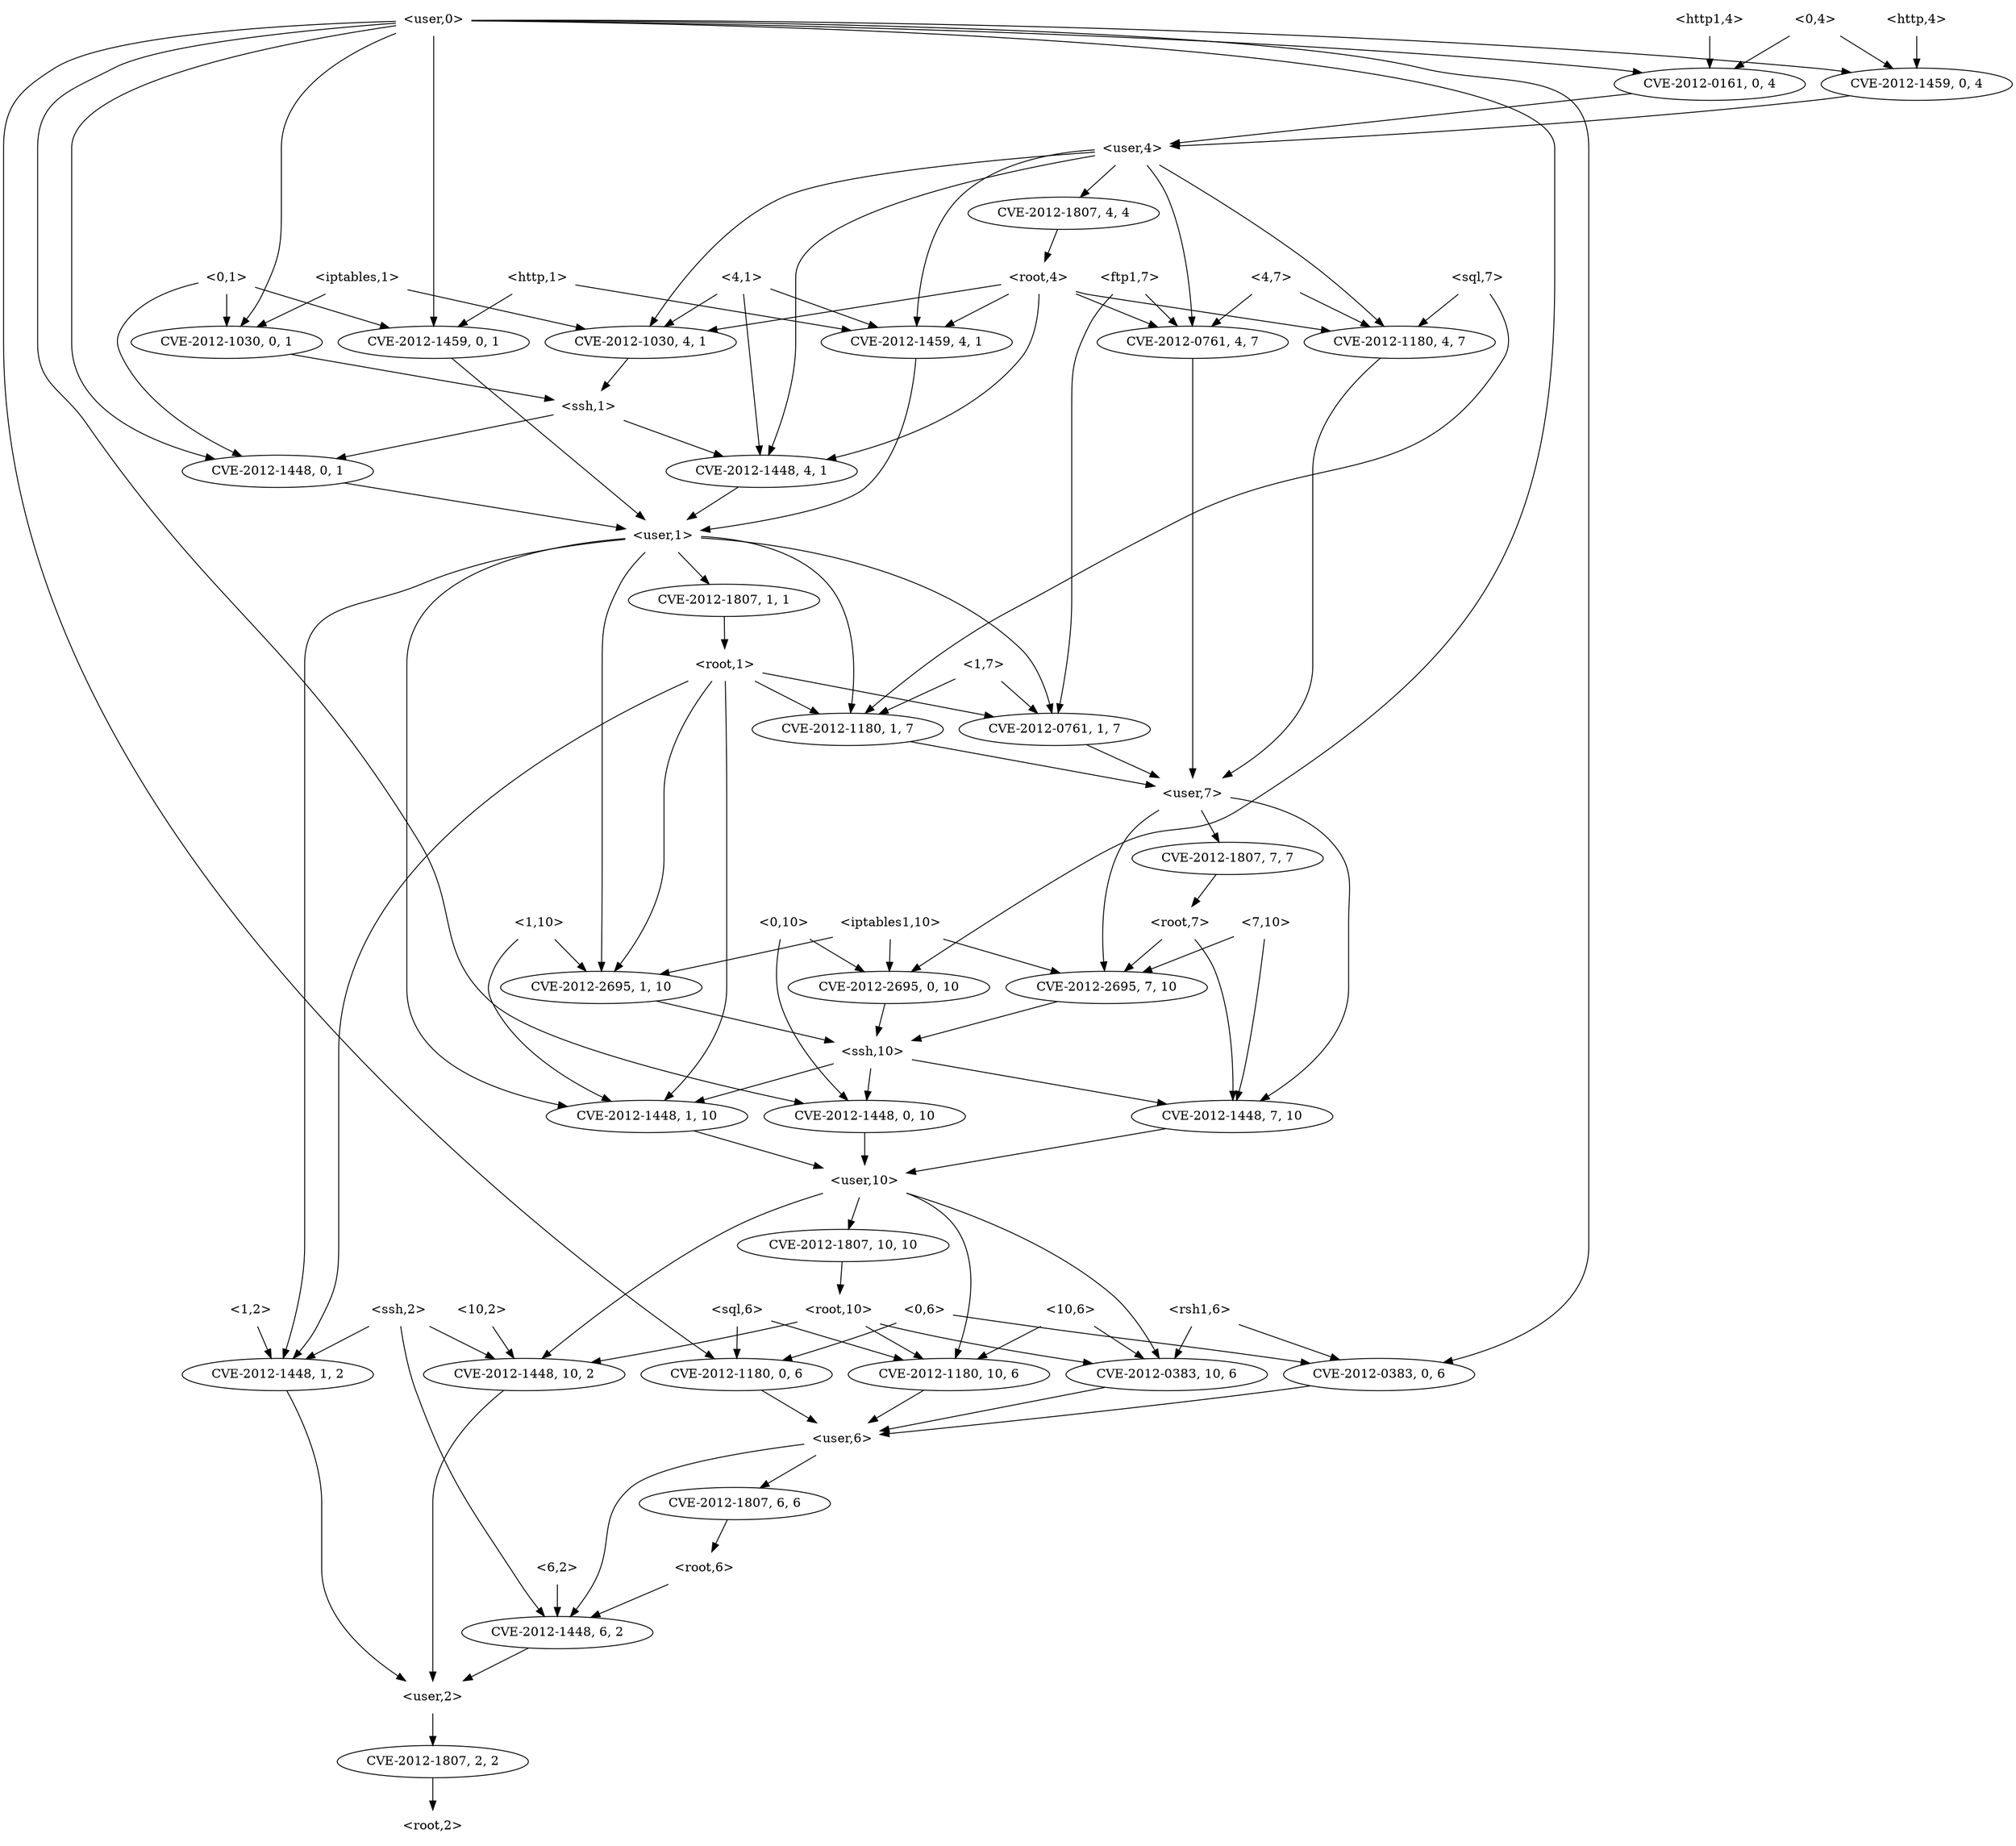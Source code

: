 strict digraph {
	graph [bb="0,0,1687.9,2052"];
	node [label="\N"];
	"<v_rsh1,10,6>"	 [height=0.5,
		label=<CVE-2012-0383, 10, 6>,
		pos="1204.9,522",
		width=2.5686];
	"<user,6>"	 [height=0.5,
		pos="1102.9,450",
		shape=plaintext,
		width=0.91667];
	"<v_rsh1,10,6>" -> "<user,6>"	 [pos="e,1127.7,468.04 1181,504.59 1167.6,495.4 1150.7,483.8 1136.1,473.75"];
	"<v_ssh,6,2>"	 [height=0.5,
		label=<CVE-2012-1448, 6, 2>,
		pos="834.92,234",
		width=2.4499];
	"<user,6>" -> "<v_ssh,6,2>"	 [pos="e,849.81,252.13 1069.6,434.21 1049.5,424.6 1023.8,411.08 1002.9,396 945.02,354.16 886.95,293.31 856.57,259.67"];
	"<v_root,6,6>"	 [height=0.5,
		label=<CVE-2012-1807, 6, 6>,
		pos="1099.9,378",
		width=2.4499];
	"<user,6>" -> "<v_root,6,6>"	 [pos="e,1100.7,396.1 1102.2,431.7 1101.8,423.98 1101.4,414.71 1101.1,406.11"];
	"<v_ssh,7,10>"	 [height=0.5,
		label=<CVE-2012-1448, 7, 10>,
		pos="661.92,810",
		width=2.5686];
	"<user,10>"	 [height=0.5,
		pos="1017.9,738",
		shape=plaintext,
		width=1.0069];
	"<v_ssh,7,10>" -> "<user,10>"	 [pos="e,981.29,746.2 724.74,796.65 795.27,782.78 908.08,760.6 971.22,748.18"];
	"<user,10>" -> "<v_rsh1,10,6>"	 [pos="e,1213.1,540.21 1054.3,726.28 1101.6,710.16 1182.3,674.67 1216.9,612 1227.4,593 1222.9,568.35 1216.7,549.81"];
	"<v_ssh,10,2>"	 [height=0.5,
		label=<CVE-2012-1448, 10, 2>,
		pos="789.92,522",
		width=2.5686];
	"<user,10>" -> "<v_ssh,10,2>"	 [pos="e,787.07,540.09 981.55,732.32 929.35,724.83 837.02,708.46 814.92,684 781.75,647.29 782.24,585.59 785.87,550.18"];
	"<v_root,10,10>"	 [height=0.5,
		label=<CVE-2012-1807, 10, 10>,
		pos="920.92,666",
		width=2.7013];
	"<user,10>" -> "<v_root,10,10>"	 [pos="e,943.95,683.62 993.94,719.7 981.3,710.58 965.65,699.28 952.08,689.49"];
	"<v_sql,10,6>"	 [height=0.5,
		label=<CVE-2012-1180, 10, 6>,
		pos="1000.9,522",
		width=2.5686];
	"<user,10>" -> "<v_sql,10,6>"	 [pos="e,1006.5,540.29 1021.6,719.91 1023.6,709.57 1025.9,696.09 1026.9,684 1030.9,636.6 1018.5,582.07 1009.4,550.19"];
	"<v_http,4,1>"	 [height=0.5,
		label=<CVE-2012-1459, 4, 1>,
		pos="566.92,1674",
		width=2.4499];
	"<user,1>"	 [height=0.5,
		pos="766.92,1458",
		shape=plaintext,
		width=0.91667];
	"<v_http,4,1>" -> "<user,1>"	 [pos="e,733.91,1463.1 568.28,1656 571.75,1623.6 583.75,1552.8 623.92,1512 650.67,1484.9 692.54,1471.5 724.07,1465"];
	"<v_ssh,1,2>"	 [height=0.5,
		label=<CVE-2012-1448, 1, 2>,
		pos="540.92,522",
		width=2.4499];
	"<user,1>" -> "<v_ssh,1,2>"	 [pos="e,489.72,536.69 733.91,1454 690.67,1448.9 613.58,1435.9 555.92,1404 434.73,1336.9 348.92,1309.5 348.92,1171 348.92,1171 348.92,1171\
 348.92,665 348.92,598.67 423.91,559.78 480.16,539.95"];
	"<v_sql,1,7>"	 [height=0.5,
		label=<CVE-2012-1180, 1, 7>,
		pos="502.92,1242",
		width=2.4499];
	"<user,1>" -> "<v_sql,1,7>"	 [pos="e,502.39,1260.2 733.68,1449.8 680.26,1436.3 575.85,1402.3 521.92,1332 508.43,1314.4 504.01,1289.4 502.78,1270.3"];
	"<v_ftp1,1,7>"	 [height=0.5,
		label=<CVE-2012-0761, 1, 7>,
		pos="697.92,1242",
		width=2.4499];
	"<user,1>" -> "<v_ftp1,1,7>"	 [pos="e,696.52,1260.4 745.27,1439.9 734.92,1430.5 723.39,1417.9 716.92,1404 696.7,1360.7 694.94,1304 696.05,1270.7"];
	"<v_root,1,1>"	 [height=0.5,
		label=<CVE-2012-1807, 1, 1>,
		pos="813.92,1386",
		width=2.4499];
	"<user,1>" -> "<v_root,1,1>"	 [pos="e,802.43,1404.1 778.54,1439.7 784.06,1431.5 790.77,1421.5 796.85,1412.4"];
	"<v_iptables1,1,10>"	 [height=0.5,
		label=<CVE-2012-2695, 1, 10>,
		pos="1221.9,954",
		width=2.5686];
	"<user,1>" -> "<v_iptables1,1,10>"	 [pos="e,1231.4,972.14 800.19,1455.5 918.52,1449.5 1311.9,1421.3 1311.9,1315 1311.9,1315 1311.9,1315 1311.9,1241 1311.9,1141.2 1261.4,1030.5\
 1236.1,981.16"];
	"<v_ssh,1,10>"	 [height=0.5,
		label=<CVE-2012-1448, 1, 10>,
		pos="1342.9,810",
		width=2.5686];
	"<user,1>" -> "<v_ssh,1,10>"	 [pos="e,1373.3,827.2 800.18,1455.9 894.86,1452.4 1164.1,1439.5 1243.9,1404 1419.7,1325.8 1456.9,1219.4 1456.9,1027 1456.9,1027 1456.9,\
1027 1456.9,953 1456.9,909.81 1445.2,897.46 1417.9,864 1408,851.85 1394.7,841.22 1382,832.73"];
	"<0,1>"	 [height=0.5,
		pos="1281.9,1746",
		shape=plaintext,
		width=0.75];
	"<v_http,0,1>"	 [height=0.5,
		label=<CVE-2012-1459, 0, 1>,
		pos="1031.9,1674",
		width=2.4499];
	"<0,1>" -> "<v_http,0,1>"	 [pos="e,1081.9,1689 1254.7,1737.4 1215.8,1726.5 1143.4,1706.2 1091.7,1691.7"];
	"<v_iptables,0,1>"	 [height=0.5,
		label=<CVE-2012-1030, 0, 1>,
		pos="1226.9,1674",
		width=2.4499];
	"<0,1>" -> "<v_iptables,0,1>"	 [pos="e,1240.4,1692.1 1268.3,1727.7 1261.8,1719.4 1253.9,1709.3 1246.7,1700.1"];
	"<v_ssh,0,1>"	 [height=0.5,
		label=<CVE-2012-1448, 0, 1>,
		pos="1225.9,1530",
		width=2.4499];
	"<0,1>" -> "<v_ssh,0,1>"	 [pos="e,1245.2,1547.7 1300.5,1727.8 1309.4,1718.2 1319.2,1705.5 1323.9,1692 1329.2,1676.9 1329.1,1671.1 1323.9,1656 1309.9,1615.3 1276.5\
,1577.8 1252.6,1554.7"];
	"<v_http,0,1>" -> "<user,1>"	 [pos="e,787.98,1476 1011.1,1656.2 964.12,1618.3 849.6,1525.8 795.78,1482.3"];
	"<ssh,1>"	 [height=0.5,
		pos="1060.9,1602",
		shape=plaintext,
		width=0.84028];
	"<v_iptables,0,1>" -> "<ssh,1>"	 [pos="e,1091.3,1615.8 1190.1,1657.5 1163.5,1646.3 1127.7,1631.2 1100.5,1619.7"];
	"<v_ssh,0,1>" -> "<user,1>"	 [pos="e,800.13,1464.1 1157.2,1518.5 1061.3,1503.9 890.28,1477.8 810.34,1465.6"];
	"<v_ftp1,4,7>"	 [height=0.5,
		label=<CVE-2012-0761, 4, 7>,
		pos="101.92,1674",
		width=2.4499];
	"<user,7>"	 [height=0.5,
		pos="540.92,1170",
		shape=plaintext,
		width=0.91667];
	"<v_ftp1,4,7>" -> "<user,7>"	 [pos="e,507.64,1171.2 131.93,1657 169.76,1634.4 229.92,1589.2 229.92,1531 229.92,1531 229.92,1531 229.92,1313 229.92,1196.8 411.91,1175.3\
 497.46,1171.6"];
	"<v_iptables1,7,10>"	 [height=0.5,
		label=<CVE-2012-2695, 7, 10>,
		pos="775.92,954",
		width=2.5686];
	"<user,7>" -> "<v_iptables1,7,10>"	 [pos="e,779.18,972.09 574.24,1165.2 627.99,1158.5 730.19,1142.4 753.92,1116 786.87,1079.3 785.07,1017.6 780.61,982.18"];
	"<user,7>" -> "<v_ssh,7,10>"	 [pos="e,651.46,828.28 543.98,1151.8 547.33,1133.8 553.14,1104.7 559.92,1080 586.76,982.29 592.22,956.8 632.92,864 636.84,855.07 641.73\
,845.63 646.38,837.23"];
	"<v_root,7,7>"	 [height=0.5,
		label=<CVE-2012-1807, 7, 7>,
		pos="656.92,1098",
		width=2.4499];
	"<user,7>" -> "<v_root,7,7>"	 [pos="e,630.03,1115.2 569.3,1151.9 584.91,1142.5 604.45,1130.7 621.11,1120.6"];
	"<root,7>"	 [height=0.5,
		pos="639.92,1026",
		shape=plaintext,
		width=0.89583];
	"<root,7>" -> "<v_iptables1,7,10>"	 [pos="e,744.55,971.15 672.49,1008.2 691.44,998.48 715.47,986.11 735.6,975.75"];
	"<root,7>" -> "<v_ssh,7,10>"	 [pos="e,653.23,828.17 637.97,1007.9 635.06,978.23 630.9,915.59 640.92,864 642.65,855.06 645.85,845.7 649.24,837.38"];
	"<ssh,10>"	 [height=0.5,
		pos="1017.9,882",
		shape=plaintext,
		width=0.94444];
	"<v_iptables1,7,10>" -> "<ssh,10>"	 [pos="e,983.92,892.84 825.18,938.75 868.94,926.09 932.28,907.77 974.25,895.63"];
	"<root,6>"	 [height=0.5,
		pos="1065.9,306",
		shape=plaintext,
		width=0.89583];
	"<v_root,6,6>" -> "<root,6>"	 [pos="e,1074.3,324.28 1091.7,360.05 1087.8,352.09 1083.1,342.41 1078.8,333.51"];
	"<root,6>" -> "<v_ssh,6,2>"	 [pos="e,882.18,249.32 1033.3,295.12 996.66,284.01 936.47,265.77 891.98,252.29"];
	"<root,10>"	 [height=0.5,
		pos="951.92,594",
		shape=plaintext,
		width=1];
	"<v_root,10,10>" -> "<root,10>"	 [pos="e,944.34,612.1 928.58,647.7 932.11,639.73 936.37,630.1 940.29,621.26"];
	"<root,10>" -> "<v_rsh1,10,6>"	 [pos="e,1153.9,537.13 988.17,582.97 1028.8,571.72 1095.4,553.3 1144.1,539.84"];
	"<root,10>" -> "<v_ssh,10,2>"	 [pos="e,826.15,538.66 915.56,577.29 891.9,567.07 860.86,553.65 835.55,542.72"];
	"<root,10>" -> "<v_sql,10,6>"	 [pos="e,988.95,540.1 964.03,575.7 969.79,567.47 976.78,557.48 983.12,548.42"];
	"<v_sql,10,6>" -> "<user,6>"	 [pos="e,1078.1,468.04 1024.8,504.59 1038.2,495.4 1055.1,483.8 1069.8,473.75"];
	"<rsh1,6>"	 [height=0.5,
		pos="1362.9,594",
		shape=plaintext,
		width=0.92361];
	"<rsh1,6>" -> "<v_rsh1,10,6>"	 [pos="e,1240.3,538.67 1329.4,578.15 1306.2,567.87 1275,554.06 1249.7,542.84"];
	"<v_rsh1,0,6>"	 [height=0.5,
		label=<CVE-2012-0383, 0, 6>,
		pos="1598.9,522",
		width=2.4499];
	"<rsh1,6>" -> "<v_rsh1,0,6>"	 [pos="e,1551.1,537.19 1396.2,583.12 1433.9,571.95 1495.8,553.58 1541.3,540.08"];
	"<v_rsh1,0,6>" -> "<user,6>"	 [pos="e,1136,454.96 1534.9,509.53 1523.6,507.6 1511.9,505.69 1500.9,504 1372.2,484.27 1219.4,465.11 1146.2,456.2"];
	"<1,10>"	 [height=0.5,
		pos="1323.9,1026",
		shape=plaintext,
		width=0.78472];
	"<1,10>" -> "<v_iptables1,1,10>"	 [pos="e,1245.9,971.47 1299,1007.9 1285.6,998.69 1268.9,987.26 1254.5,977.38"];
	"<1,10>" -> "<v_ssh,1,10>"	 [pos="e,1341.4,828.23 1325.4,1007.8 1328.7,970.83 1336.5,883.18 1340.5,838.39"];
	"<v_iptables1,1,10>" -> "<ssh,10>"	 [pos="e,1051.9,894.67 1178.4,938.07 1144,926.26 1096.2,909.86 1061.7,898.03"];
	"<v_ssh,1,10>" -> "<user,10>"	 [pos="e,1054.4,746.87 1283.3,796.16 1220.2,782.57 1122,761.41 1064.4,749"];
	"<v_root,7,7>" -> "<root,7>"	 [pos="e,644.07,1044.1 652.72,1079.7 650.82,1071.9 648.54,1062.5 646.43,1053.8"];
	"<v_sql,0,6>"	 [height=0.5,
		label=<CVE-2012-1180, 0, 6>,
		pos="1403.9,522",
		width=2.4499];
	"<v_sql,0,6>" -> "<user,6>"	 [pos="e,1136.2,458.73 1348,508 1289.6,494.4 1199.1,473.36 1145.9,461.01"];
	"<iptables1,10>"	 [height=0.5,
		pos="1119.9,1026",
		shape=plaintext,
		width=1.3681];
	"<iptables1,10>" -> "<v_iptables1,1,10>"	 [pos="e,1197.9,971.47 1144.9,1007.9 1158.3,998.69 1174.9,987.26 1189.3,977.38"];
	"<v_iptables1,0,10>"	 [height=0.5,
		label=<CVE-2012-2695, 0, 10>,
		pos="1017.9,954",
		width=2.5686];
	"<iptables1,10>" -> "<v_iptables1,0,10>"	 [pos="e,1041.9,971.47 1095,1007.9 1081.6,998.69 1064.9,987.26 1050.5,977.38"];
	"<iptables1,10>" -> "<v_iptables1,7,10>"	 [pos="e,837.32,967.49 1070.6,1015 1012.1,1003.1 914.15,983.13 847.35,969.53"];
	"<v_iptables1,0,10>" -> "<ssh,10>"	 [pos="e,1017.9,900.1 1017.9,935.7 1017.9,927.98 1017.9,918.71 1017.9,910.11"];
	"<iptables,1>"	 [height=0.5,
		pos="977.92,1746",
		shape=plaintext,
		width=1.1944];
	"<iptables,1>" -> "<v_iptables,0,1>"	 [pos="e,1177.1,1689 1021,1732.9 1061.5,1721.5 1122.4,1704.4 1167.4,1691.7"];
	"<v_iptables,4,1>"	 [height=0.5,
		label=<CVE-2012-1030, 4, 1>,
		pos="836.92,1674",
		width=2.4499];
	"<iptables,1>" -> "<v_iptables,4,1>"	 [pos="e,869.12,1691 943.43,1727.9 923.77,1718.1 899.01,1705.8 878.31,1695.6"];
	"<v_iptables,4,1>" -> "<ssh,1>"	 [pos="e,1030.6,1612.5 883.06,1658.6 923.62,1645.9 982.05,1627.6 1020.7,1615.6"];
	"<v_ssh,0,10>"	 [height=0.5,
		label=<CVE-2012-1448, 0, 10>,
		pos="1017.9,810",
		width=2.5686];
	"<ssh,10>" -> "<v_ssh,0,10>"	 [pos="e,1017.9,828.1 1017.9,863.7 1017.9,855.98 1017.9,846.71 1017.9,838.11"];
	"<ssh,10>" -> "<v_ssh,1,10>"	 [pos="e,1283.5,823.81 1052.1,873.64 1104.4,862.37 1205.6,840.58 1273.7,825.92"];
	"<ssh,10>" -> "<v_ssh,7,10>"	 [pos="e,724.46,823.3 983.78,874.29 926.66,863.06 810.48,840.21 734.45,825.26"];
	"<root,1>"	 [height=0.5,
		pos="813.92,1314",
		shape=plaintext,
		width=0.89583];
	"<root,1>" -> "<v_ssh,1,10>"	 [pos="e,1363.8,827.68 846.45,1312.8 972.11,1310.1 1418.9,1282.6 1418.9,1027 1418.9,1027 1418.9,1027 1418.9,953 1418.9,912.03 1415.3,899.56\
 1394.9,864 1388.8,853.27 1379.9,843.14 1371.3,834.67"];
	"<root,1>" -> "<v_iptables1,1,10>"	 [pos="e,1217.1,972.33 846.33,1308.2 938.9,1293.5 1197.9,1245.7 1197.9,1171 1197.9,1171 1197.9,1171 1197.9,1097 1197.9,1056.7 1207.5,1010.7\
 1214.5,982.32"];
	"<root,1>" -> "<v_ssh,1,2>"	 [pos="e,540.92,540.05 815.11,1296 817.12,1252.9 815.98,1139 753.92,1080 702.35,1031 651.01,1091.4 597.92,1044 541.29,993.46 540.92,958.91\
 540.92,883 540.92,883 540.92,883 540.92,665 540.92,625 540.92,578.65 540.92,550.08"];
	"<root,1>" -> "<v_ftp1,1,7>"	 [pos="e,724.81,1259.2 785.54,1295.9 769.92,1286.5 750.38,1274.7 733.72,1264.6"];
	"<root,1>" -> "<v_sql,1,7>"	 [pos="e,559.94,1255.8 781.52,1305.7 731.65,1294.5 635.02,1272.7 569.73,1258"];
	"<user,2>"	 [height=0.5,
		pos="706.92,162",
		shape=plaintext,
		width=0.91667];
	"<v_ssh,1,2>" -> "<user,2>"	 [pos="e,679.37,180.18 551.49,503.79 566.42,477.77 591.92,426.41 591.92,379 591.92,379 591.92,379 591.92,305 591.92,253.97 637.33,211 671.08\
,186.11"];
	"<v_ftp1,1,7>" -> "<user,7>"	 [pos="e,574.15,1185.8 662.68,1225.3 639.2,1214.8 608.19,1201 583.35,1189.9"];
	"<v_sql,1,7>" -> "<user,7>"	 [pos="e,531.54,1188.3 512.12,1224.1 516.49,1216 521.81,1206.2 526.68,1197.2"];
	"<v_ssh,4,1>"	 [height=0.5,
		label=<CVE-2012-1448, 4, 1>,
		pos="720.92,1530",
		width=2.4499];
	"<ssh,1>" -> "<v_ssh,4,1>"	 [pos="e,780.6,1543.3 1030.4,1594.7 976.82,1583.7 864.29,1560.5 790.71,1545.4"];
	"<ssh,1>" -> "<v_ssh,0,1>"	 [pos="e,1189.5,1546.4 1091.2,1588.2 1116.1,1577.6 1151.8,1562.4 1180.2,1550.4"];
	"<sql,7>"	 [height=0.5,
		pos="397.92,1746",
		shape=plaintext,
		width=0.8125];
	"<v_sql,4,7>"	 [height=0.5,
		label=<CVE-2012-1180, 4, 7>,
		pos="296.92,1674",
		width=2.4499];
	"<sql,7>" -> "<v_sql,4,7>"	 [pos="e,320.68,1691.5 373.21,1727.9 359.96,1718.7 343.47,1707.3 329.21,1697.4"];
	"<sql,7>" -> "<v_sql,1,7>"	 [pos="e,493.46,1260.1 400.95,1727.6 405.34,1700.9 412.92,1648.1 412.92,1603 412.92,1603 412.92,1603 412.92,1529 412.92,1429.2 463.4,1318.5\
 488.74,1269.2"];
	"<v_sql,4,7>" -> "<user,7>"	 [pos="e,507.63,1175.3 295.85,1655.9 292.76,1590.9 290.42,1356.4 405.92,1224 429.17,1197.4 467.54,1184 497.44,1177.4"];
	"<1,7>"	 [height=0.5,
		pos="557.92,1314",
		shape=plaintext,
		width=0.75];
	"<1,7>" -> "<v_ftp1,1,7>"	 [pos="e,666.26,1258.8 585.24,1299.3 605.67,1289.1 633.92,1275 657.03,1263.4"];
	"<1,7>" -> "<v_sql,1,7>"	 [pos="e,516.36,1260.1 544.32,1295.7 537.8,1287.4 529.85,1277.3 522.67,1268.1"];
	"<v_root,2,2>"	 [height=0.5,
		label=<CVE-2012-1807, 2, 2>,
		pos="706.92,90",
		width=2.4499];
	"<user,2>" -> "<v_root,2,2>"	 [pos="e,706.92,108.1 706.92,143.7 706.92,135.98 706.92,126.71 706.92,118.11"];
	"<root,2>"	 [height=0.5,
		pos="706.92,18",
		shape=plaintext,
		width=0.89583];
	"<v_root,2,2>" -> "<root,2>"	 [pos="e,706.92,36.104 706.92,71.697 706.92,63.983 706.92,54.712 706.92,46.112"];
	"<7,10>"	 [height=0.5,
		pos="718.92,1026",
		shape=plaintext,
		width=0.78472];
	"<7,10>" -> "<v_iptables1,7,10>"	 [pos="e,761.99,972.1 733.01,1007.7 739.84,999.3 748.18,989.07 755.67,979.86"];
	"<7,10>" -> "<v_ssh,7,10>"	 [pos="e,659.82,828.24 699.43,1007.8 689.99,998.3 679.51,985.63 673.92,972 655.86,927.96 656.48,871.51 658.94,838.49"];
	"<v_root,1,1>" -> "<root,1>"	 [pos="e,813.92,1332.1 813.92,1367.7 813.92,1360 813.92,1350.7 813.92,1342.1"];
	"<v_ssh,0,10>" -> "<user,10>"	 [pos="e,1017.9,756.1 1017.9,791.7 1017.9,783.98 1017.9,774.71 1017.9,766.11"];
	"<http,4>"	 [height=0.5,
		pos="935.92,2034",
		shape=plaintext,
		width=0.89583];
	"<v_http,0,4>"	 [height=0.5,
		label=<CVE-2012-1459, 0, 4>,
		pos="935.92,1962",
		width=2.4499];
	"<http,4>" -> "<v_http,0,4>"	 [pos="e,935.92,1980.1 935.92,2015.7 935.92,2008 935.92,1998.7 935.92,1990.1"];
	"<user,4>"	 [height=0.5,
		pos="649.92,1890",
		shape=plaintext,
		width=0.91667];
	"<v_http,0,4>" -> "<user,4>"	 [pos="e,683.27,1899.2 881.79,1947.8 827.09,1934.4 743.67,1913.9 693.21,1901.6"];
	"<v_ssh,10,2>" -> "<user,2>"	 [pos="e,706.92,180.05 771.91,504.06 747.5,479.17 706.92,430.11 706.92,379 706.92,379 706.92,379 706.92,305 706.92,265 706.92,218.65 706.92\
,190.08"];
	"<10,6>"	 [height=0.5,
		pos="1102.9,594",
		shape=plaintext,
		width=0.78472];
	"<10,6>" -> "<v_rsh1,10,6>"	 [pos="e,1180.9,539.47 1127.9,575.88 1141.3,566.69 1157.9,555.26 1172.3,545.38"];
	"<10,6>" -> "<v_sql,10,6>"	 [pos="e,1024.9,539.47 1078,575.88 1064.6,566.69 1047.9,555.26 1033.5,545.38"];
	"<0,6>"	 [height=0.5,
		pos="1549.9,594",
		shape=plaintext,
		width=0.75];
	"<0,6>" -> "<v_sql,0,6>"	 [pos="e,1436.8,538.75 1522.8,580 1501.2,569.66 1470.7,555 1445.9,543.14"];
	"<0,6>" -> "<v_rsh1,0,6>"	 [pos="e,1586.9,540.1 1562,575.7 1567.8,567.47 1574.8,557.48 1581.1,548.42"];
	"<10,2>"	 [height=0.5,
		pos="738.92,594",
		shape=plaintext,
		width=0.78472];
	"<10,2>" -> "<v_ssh,10,2>"	 [pos="e,777.46,540.1 751.53,575.7 757.52,567.47 764.79,557.48 771.4,548.42"];
	"<v_ssh,6,2>" -> "<user,2>"	 [pos="e,738.38,180.21 805.55,216.94 788.3,207.51 766.24,195.44 747.36,185.12"];
	"<ssh,2>"	 [height=0.5,
		pos="661.92,594",
		shape=plaintext,
		width=0.84028];
	"<ssh,2>" -> "<v_ssh,6,2>"	 [pos="e,822.7,251.84 665.87,575.95 670.32,557.79 678.2,528.37 687.92,504 727.9,403.74 743.83,380.81 798.92,288 804.45,278.67 811,268.76\
 816.97,260.07"];
	"<ssh,2>" -> "<v_ssh,1,2>"	 [pos="e,568.97,539.23 632.32,575.88 615.87,566.36 595.27,554.44 577.78,544.33"];
	"<ssh,2>" -> "<v_ssh,10,2>"	 [pos="e,760.24,539.23 692.25,576.41 709.91,566.75 732.36,554.48 751.28,544.13"];
	"<0,4>"	 [height=0.5,
		pos="839.92,2034",
		shape=plaintext,
		width=0.75];
	"<v_http1,0,4>"	 [height=0.5,
		label=<CVE-2012-0161, 0, 4>,
		pos="740.92,1962",
		width=2.4499];
	"<0,4>" -> "<v_http1,0,4>"	 [pos="e,764.2,1979.5 815.7,2015.9 802.71,2006.7 786.55,1995.3 772.57,1985.4"];
	"<0,4>" -> "<v_http,0,4>"	 [pos="e,913.12,1979.6 863.65,2015.7 876.04,2006.7 891.35,1995.5 904.69,1985.8"];
	"<v_http1,0,4>" -> "<user,4>"	 [pos="e,672.28,1908.2 719.35,1944.4 707.71,1935.5 693.15,1924.3 680.37,1914.4"];
	"<v_root,4,4>"	 [height=0.5,
		label=<CVE-2012-1807, 4, 4>,
		pos="488.92,1818",
		width=2.4499];
	"<root,4>"	 [height=0.5,
		pos="483.92,1746",
		shape=plaintext,
		width=0.89583];
	"<v_root,4,4>" -> "<root,4>"	 [pos="e,485.14,1764.1 487.68,1799.7 487.13,1792 486.47,1782.7 485.85,1774.1"];
	"<root,4>" -> "<v_ssh,4,1>"	 [pos="e,658.23,1542.8 474.88,1727.9 466.19,1708.9 456.25,1678.1 469.92,1656 508.64,1593.5 589.08,1561.2 648.51,1545.3"];
	"<root,4>" -> "<v_sql,4,7>"	 [pos="e,337.26,1690.1 451.35,1732.8 422.49,1722 379.91,1706.1 346.77,1693.7"];
	"<root,4>" -> "<v_iptables,4,1>"	 [pos="e,775.88,1687.1 516.18,1738.6 572.46,1727.4 689.82,1704.2 765.89,1689.1"];
	"<root,4>" -> "<v_http,4,1>"	 [pos="e,547.21,1691.6 504.44,1727.7 514.94,1718.8 527.88,1707.9 539.26,1698.3"];
	"<root,4>" -> "<v_ftp1,4,7>"	 [pos="e,166.2,1686.3 451.64,1732.6 446.43,1730.9 441.06,1729.3 435.92,1728 333.01,1702.2 304.64,1709.1 199.92,1692 192.25,1690.7 184.25\
,1689.4 176.27,1688.1"];
	"<http,1>"	 [height=0.5,
		pos="806.92,1746",
		shape=plaintext,
		width=0.89583];
	"<http,1>" -> "<v_http,0,1>"	 [pos="e,985.48,1689.4 839.64,1734.8 875.25,1723.7 932.85,1705.8 975.74,1692.5"];
	"<http,1>" -> "<v_http,4,1>"	 [pos="e,622.94,1688 774.51,1731.4 771.29,1730.2 768.05,1729 764.92,1728 721.55,1713.5 671.83,1700.2 633.06,1690.5"];
	"<http1,4>"	 [height=0.5,
		pos="740.92,2034",
		shape=plaintext,
		width=0.97917];
	"<http1,4>" -> "<v_http1,0,4>"	 [pos="e,740.92,1980.1 740.92,2015.7 740.92,2008 740.92,1998.7 740.92,1990.1"];
	"<sql,6>"	 [height=0.5,
		pos="1178.9,594",
		shape=plaintext,
		width=0.8125];
	"<sql,6>" -> "<v_sql,0,6>"	 [pos="e,1357.7,537.38 1208.3,583.85 1243.7,572.86 1303.7,554.18 1347.9,540.42"];
	"<sql,6>" -> "<v_sql,10,6>"	 [pos="e,1042.2,538.15 1149.6,580.04 1146.3,578.66 1143.1,577.28 1139.9,576 1110.9,564.13 1078,551.58 1051.6,541.68"];
	"<4,1>"	 [height=0.5,
		pos="728.92,1746",
		shape=plaintext,
		width=0.75];
	"<4,1>" -> "<v_ssh,4,1>"	 [pos="e,721.56,1548.2 728.28,1727.8 726.89,1690.8 723.62,1603.2 721.94,1558.4"];
	"<4,1>" -> "<v_iptables,4,1>"	 [pos="e,811.52,1691.5 755.34,1727.9 769.64,1718.6 787.47,1707 802.82,1697.1"];
	"<4,1>" -> "<v_http,4,1>"	 [pos="e,602.95,1690.6 701.8,1733.3 677.44,1722.8 641.19,1707.1 612.4,1694.7"];
	"<v_ssh,4,1>" -> "<user,1>"	 [pos="e,755.57,1476.3 732.05,1512.1 737.45,1503.8 744.06,1493.8 750.06,1484.7"];
	"<6,2>"	 [height=0.5,
		pos="834.92,306",
		shape=plaintext,
		width=0.75];
	"<6,2>" -> "<v_ssh,6,2>"	 [pos="e,834.92,252.1 834.92,287.7 834.92,279.98 834.92,270.71 834.92,262.11"];
	"<4,7>"	 [height=0.5,
		pos="268.92,1746",
		shape=plaintext,
		width=0.75];
	"<4,7>" -> "<v_ftp1,4,7>"	 [pos="e,138.78,1690.5 241.72,1733.6 216.45,1723 178.3,1707 148.24,1694.4"];
	"<4,7>" -> "<v_sql,4,7>"	 [pos="e,290.08,1692.1 275.84,1727.7 278.99,1719.8 282.8,1710.3 286.3,1701.5"];
	"<user,0>"	 [height=0.5,
		pos="1380.9,2034",
		shape=plaintext,
		width=0.91667];
	"<user,0>" -> "<v_http,0,4>"	 [pos="e,1003.7,1973.7 1347.8,2027.8 1277.6,2016.8 1112.1,1990.7 1013.6,1975.2"];
	"<user,0>" -> "<v_http1,0,4>"	 [pos="e,803.81,1974.6 1347.8,2030.6 1263,2024.4 1031,2006 838.92,1980 830.74,1978.9 822.2,1977.6 813.72,1976.2"];
	"<user,0>" -> "<v_iptables,0,1>"	 [pos="e,1226.9,1692 1347.9,2020 1302.6,1999.8 1226.9,1956.3 1226.9,1891 1226.9,1891 1226.9,1891 1226.9,1817 1226.9,1777 1226.9,1730.7 \
1226.9,1702.1"];
	"<user,0>" -> "<v_ssh,0,10>"	 [pos="e,1083.7,822.76 1397.4,2015.8 1419.8,1990.5 1456.9,1941.1 1456.9,1891 1456.9,1891 1456.9,1891 1456.9,1385 1456.9,1222.3 1380.9,1189.7\
 1380.9,1027 1380.9,1027 1380.9,1027 1380.9,953 1380.9,891.87 1200.1,846.3 1093.7,824.77"];
	"<user,0>" -> "<v_sql,0,6>"	 [pos="e,1423.7,539.59 1407.9,2016 1441.6,1992.4 1494.9,1946.3 1494.9,1891 1494.9,1891 1494.9,1891 1494.9,665 1494.9,617.3 1458.1,572.8\
 1431.3,546.75"];
	"<user,0>" -> "<v_rsh1,0,6>"	 [pos="e,1600.1,540.04 1414,2027.8 1476.3,2015.8 1604.9,1980.3 1604.9,1891 1604.9,1891 1604.9,1891 1604.9,665 1604.9,624.96 1602.5,578.63\
 1600.7,550.07"];
	"<user,0>" -> "<v_http,0,1>"	 [pos="e,1056.9,1691.5 1347.7,2028.8 1282,2018.6 1141.9,1985.6 1141.9,1891 1141.9,1891 1141.9,1891 1141.9,1817 1141.9,1766.3 1097.6,1722.8\
 1065.2,1697.7"];
	"<user,0>" -> "<v_iptables1,0,10>"	 [pos="e,1024,972.07 1388.6,2015.9 1399.7,1989.6 1418.9,1937.4 1418.9,1891 1418.9,1891 1418.9,1891 1418.9,1385 1418.9,1165.3 1190.4,1221.6\
 1060.9,1044 1046.8,1024.7 1035.4,1000.1 1027.8,981.61"];
	"<user,0>" -> "<v_ssh,0,1>"	 [pos="e,1264.6,1546.4 1380.9,2016 1380.9,1989.3 1380.9,1936.1 1380.9,1891 1380.9,1891 1380.9,1891 1380.9,1673 1380.9,1614.1 1319.3,1573\
 1273.8,1550.7"];
	"<user,4>" -> "<v_ssh,4,1>"	 [pos="e,717.53,1548.1 653.34,1871.7 664.78,1814.1 701.7,1627.9 715.58,1557.9"];
	"<user,4>" -> "<v_root,4,4>"	 [pos="e,524.75,1834.6 616.56,1874.5 592.69,1864.1 560.28,1850 534.09,1838.6"];
	"<user,4>" -> "<v_http,4,1>"	 [pos="e,573.6,1692.2 643.27,1871.8 628.85,1834.7 594.63,1746.4 577.32,1701.8"];
	"<user,4>" -> "<v_ftp1,4,7>"	 [pos="e,125.32,1691.5 616.81,1887 560.83,1882.8 444.64,1870.4 352.92,1836 294.68,1814.2 285.33,1797.5 232.92,1764 198.57,1742.1 160.08\
,1715.7 133.75,1697.4"];
	"<user,4>" -> "<v_sql,4,7>"	 [pos="e,301.84,1692.1 616.78,1885.6 555.57,1878.7 427.73,1861.6 391.92,1836 345.16,1802.6 317.64,1738.4 305.11,1702"];
	"<user,4>" -> "<v_iptables,4,1>"	 [pos="e,844.8,1692.2 682.96,1879.3 729.52,1863.6 812.69,1827.9 847.92,1764 858.38,1745 854.21,1720.4 848.23,1701.8"];
	"<1,2>"	 [height=0.5,
		pos="485.92,594",
		shape=plaintext,
		width=0.75];
	"<1,2>" -> "<v_ssh,1,2>"	 [pos="e,527.48,540.1 499.51,575.7 506.04,567.39 513.99,557.28 521.16,548.14"];
	"<ftp1,7>"	 [height=0.5,
		pos="40.918,1746",
		shape=plaintext,
		width=0.89583];
	"<ftp1,7>" -> "<v_ftp1,4,7>"	 [pos="e,87.013,1692.1 55.997,1727.7 63.31,1719.3 72.228,1709.1 80.253,1699.9"];
	"<ftp1,7>" -> "<v_ftp1,1,7>"	 [pos="e,680.42,1259.9 24.922,1727.9 9.6938,1709.4 -8.9932,1679.5 4.9184,1656 156.97,1398.8 348.24,1502 593.92,1332 622.68,1312.1 652.75\
,1285.7 673.12,1266.8"];
	"<0,10>"	 [height=0.5,
		pos="940.92,1026",
		shape=plaintext,
		width=0.78472];
	"<0,10>" -> "<v_ssh,0,10>"	 [pos="e,997.4,827.88 929.75,1007.7 919.52,989.63 907.19,960.49 915.92,936 930.51,895.05 964.9,857.81 989.72,834.83"];
	"<0,10>" -> "<v_iptables1,0,10>"	 [pos="e,999.37,971.86 959.95,1007.7 969.53,998.99 981.3,988.29 991.72,978.82"];
}
